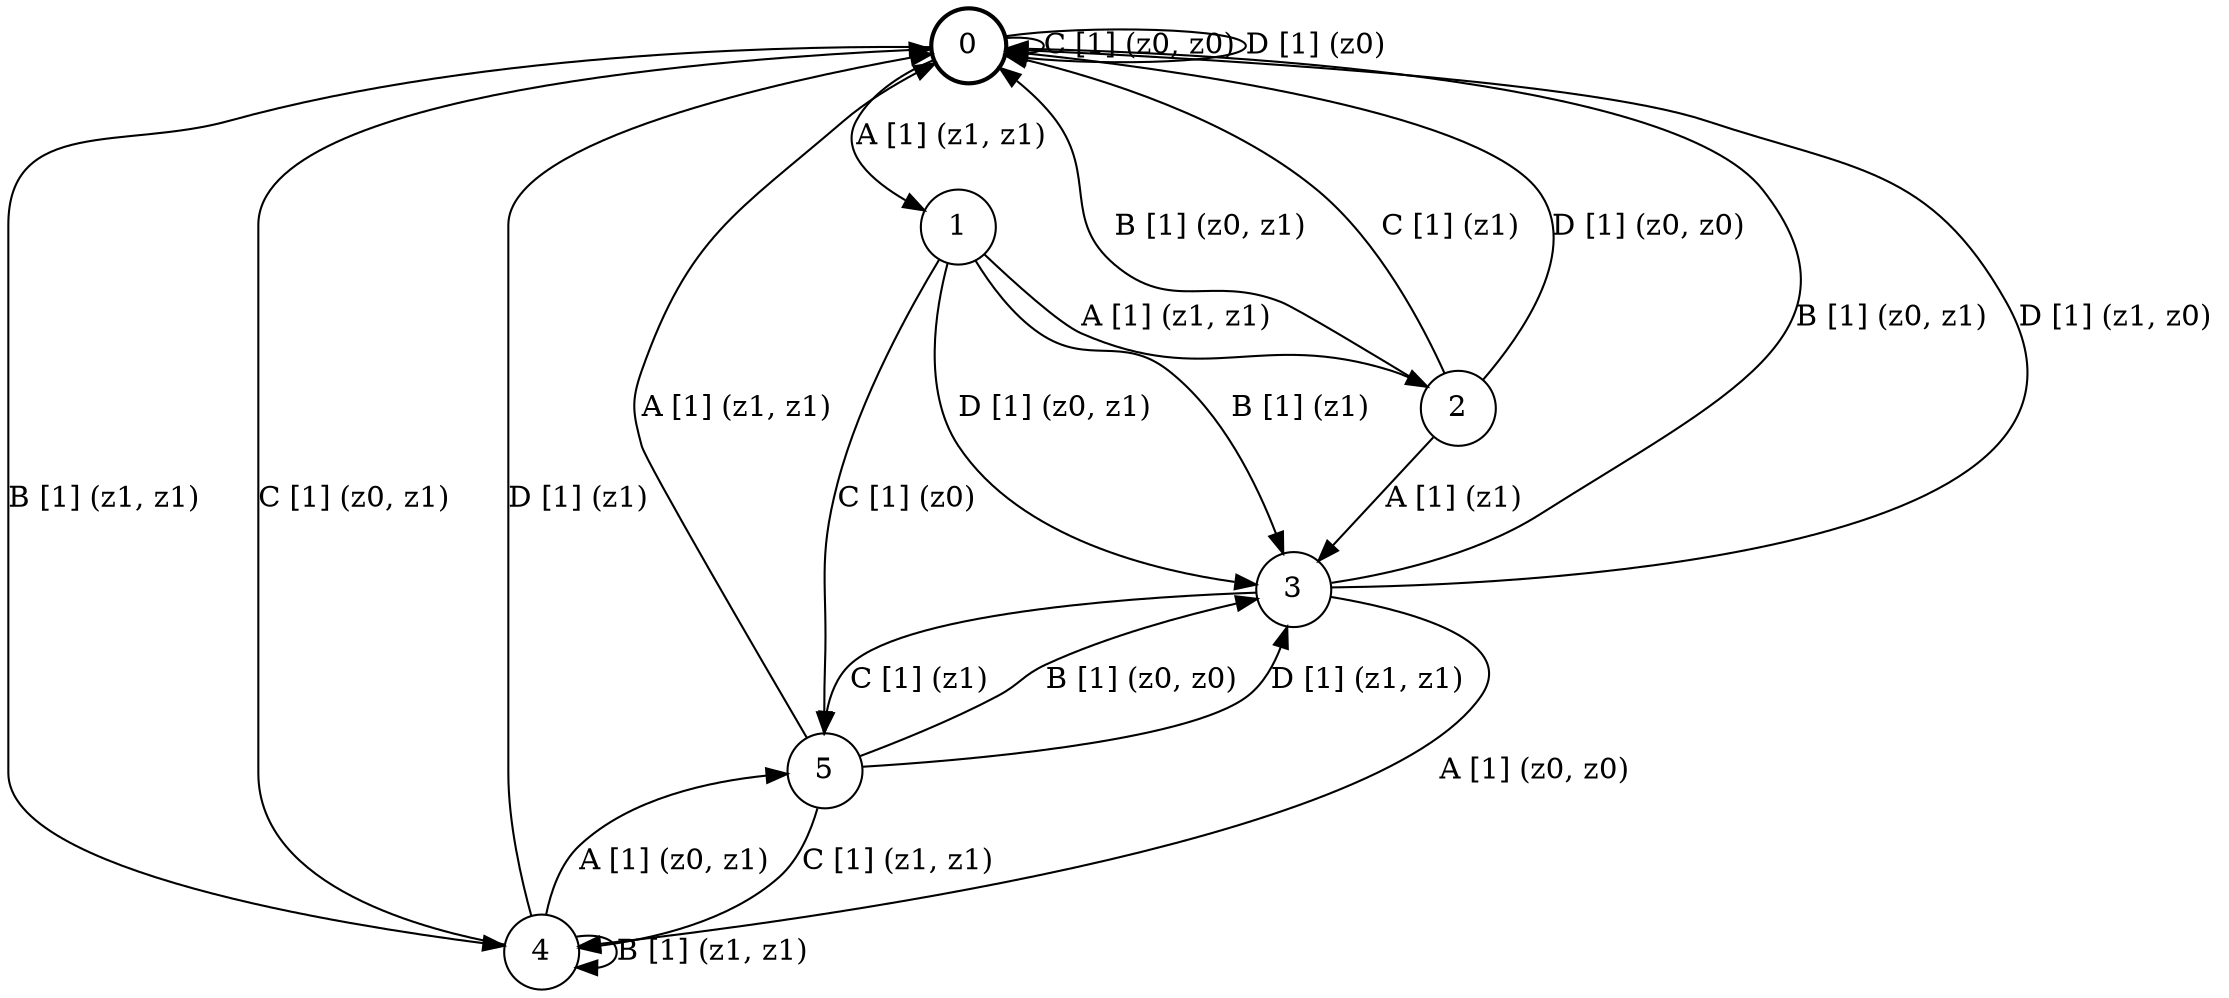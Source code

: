 # generated file, don't try to modify
# command: dot -Tpng <filename> > tree.png
digraph Automaton {
    node [shape = circle];
    0 [style = "bold"];
    0 -> 1 [label = "A [1] (z1, z1) "];
    0 -> 4 [label = "B [1] (z1, z1) "];
    0 -> 0 [label = "C [1] (z0, z0) "];
    0 -> 0 [label = "D [1] (z0) "];
    1 -> 2 [label = "A [1] (z1, z1) "];
    1 -> 3 [label = "B [1] (z1) "];
    1 -> 5 [label = "C [1] (z0) "];
    1 -> 3 [label = "D [1] (z0, z1) "];
    2 -> 3 [label = "A [1] (z1) "];
    2 -> 0 [label = "B [1] (z0, z1) "];
    2 -> 0 [label = "C [1] (z1) "];
    2 -> 0 [label = "D [1] (z0, z0) "];
    3 -> 4 [label = "A [1] (z0, z0) "];
    3 -> 0 [label = "B [1] (z0, z1) "];
    3 -> 5 [label = "C [1] (z1) "];
    3 -> 0 [label = "D [1] (z1, z0) "];
    4 -> 5 [label = "A [1] (z0, z1) "];
    4 -> 4 [label = "B [1] (z1, z1) "];
    4 -> 0 [label = "C [1] (z0, z1) "];
    4 -> 0 [label = "D [1] (z1) "];
    5 -> 0 [label = "A [1] (z1, z1) "];
    5 -> 3 [label = "B [1] (z0, z0) "];
    5 -> 4 [label = "C [1] (z1, z1) "];
    5 -> 3 [label = "D [1] (z1, z1) "];
}

